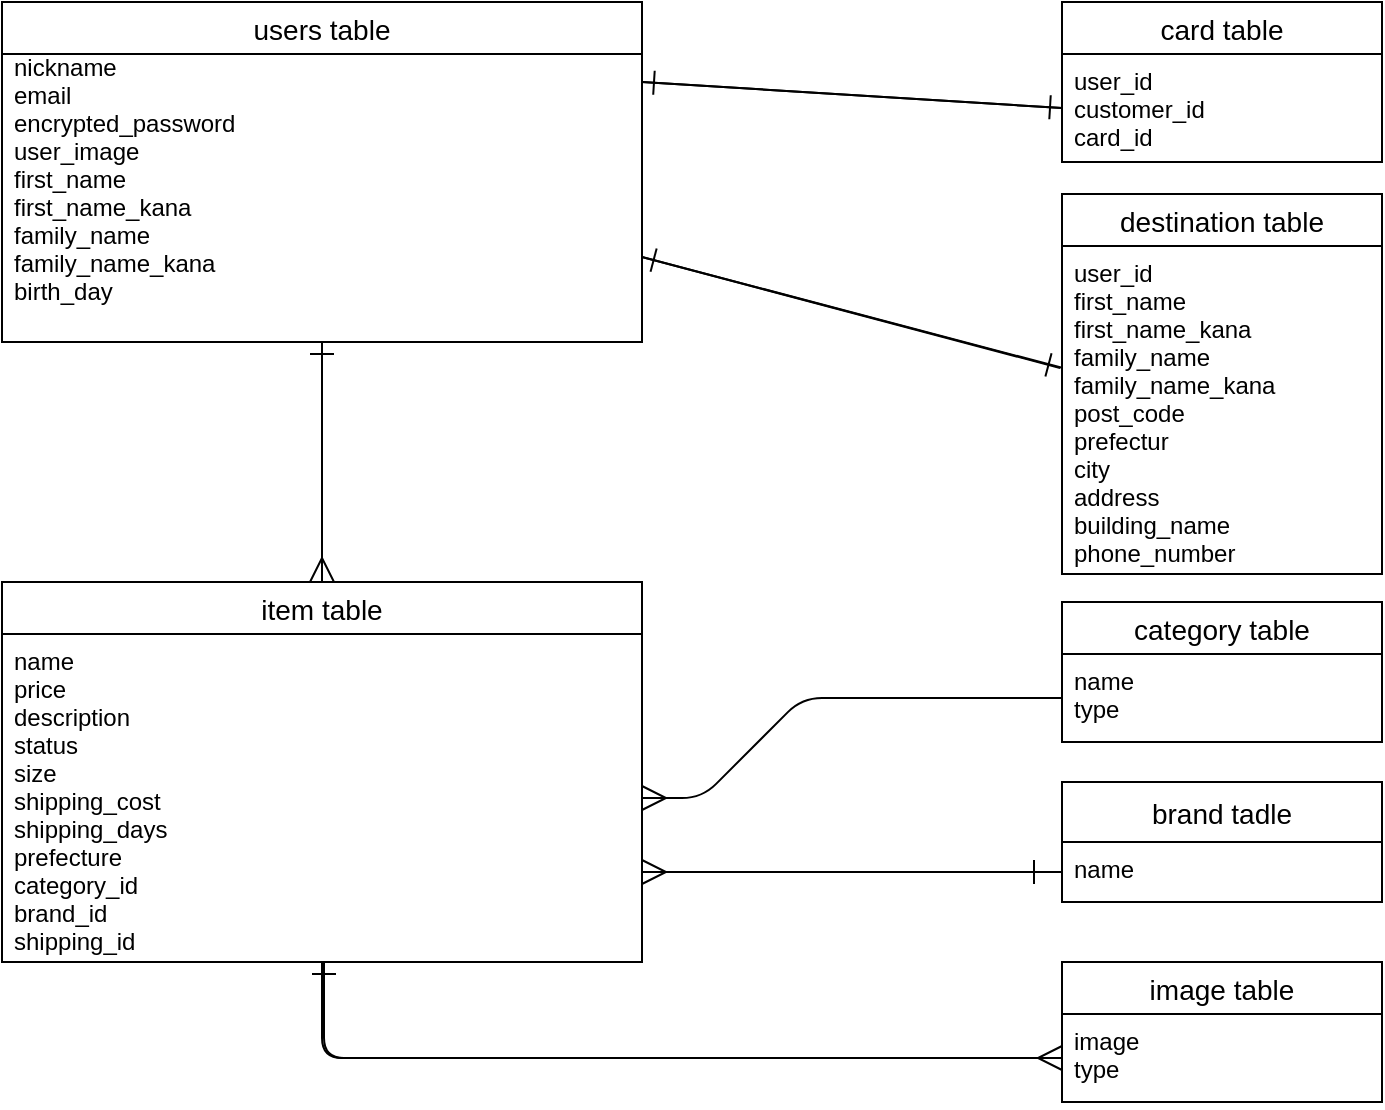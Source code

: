 <mxfile>
    <diagram id="JjikykCLdJW2grTVipS0" name="ページ1">
        <mxGraphModel dx="593" dy="579" grid="1" gridSize="10" guides="1" tooltips="1" connect="1" arrows="1" fold="1" page="1" pageScale="1" pageWidth="827" pageHeight="1169" background="none" math="0" shadow="0">
            <root>
                <mxCell id="0"/>
                <mxCell id="1" parent="0"/>
                <mxCell id="88" style="edgeStyle=none;html=1;exitX=1;exitY=0.75;exitDx=0;exitDy=0;endArrow=ERone;endFill=0;startSize=10;endSize=10;strokeWidth=1;entryX=-0.006;entryY=0.372;entryDx=0;entryDy=0;entryPerimeter=0;" edge="1" parent="1" source="6" target="40">
                    <mxGeometry relative="1" as="geometry">
                        <mxPoint x="450" y="290" as="targetPoint"/>
                    </mxGeometry>
                </mxCell>
                <mxCell id="89" style="edgeStyle=none;html=1;entryX=0;entryY=0.5;entryDx=0;entryDy=0;endArrow=ERone;endFill=0;startSize=10;endSize=10;strokeWidth=1;" edge="1" parent="1" target="85">
                    <mxGeometry relative="1" as="geometry">
                        <mxPoint x="360" y="60" as="sourcePoint"/>
                    </mxGeometry>
                </mxCell>
                <mxCell id="90" style="edgeStyle=none;html=1;entryX=0.5;entryY=0;entryDx=0;entryDy=0;endArrow=ERmany;endFill=0;startSize=10;endSize=10;strokeWidth=1;" edge="1" parent="1" source="6" target="26">
                    <mxGeometry relative="1" as="geometry"/>
                </mxCell>
                <mxCell id="6" value="users table" style="swimlane;fontStyle=0;childLayout=stackLayout;horizontal=1;startSize=26;horizontalStack=0;resizeParent=1;resizeParentMax=0;resizeLast=0;collapsible=1;marginBottom=0;align=center;fontSize=14;" vertex="1" parent="1">
                    <mxGeometry x="40" y="20" width="320" height="170" as="geometry"/>
                </mxCell>
                <mxCell id="91" style="edgeStyle=none;html=1;exitX=0.5;exitY=0;exitDx=0;exitDy=0;entryX=0.5;entryY=1;entryDx=0;entryDy=0;endArrow=ERone;endFill=0;startSize=10;endSize=10;strokeWidth=1;" edge="1" parent="1" source="26" target="6">
                    <mxGeometry relative="1" as="geometry"/>
                </mxCell>
                <mxCell id="94" style="edgeStyle=none;html=1;entryX=0;entryY=0.5;entryDx=0;entryDy=0;endArrow=ERmany;endFill=0;startSize=10;endSize=10;strokeWidth=1;" edge="1" parent="1" source="26" target="48">
                    <mxGeometry relative="1" as="geometry">
                        <Array as="points">
                            <mxPoint x="200" y="548"/>
                        </Array>
                    </mxGeometry>
                </mxCell>
                <mxCell id="26" value="item table" style="swimlane;fontStyle=0;childLayout=stackLayout;horizontal=1;startSize=26;horizontalStack=0;resizeParent=1;resizeParentMax=0;resizeLast=0;collapsible=1;marginBottom=0;align=center;fontSize=14;direction=east;" vertex="1" parent="1">
                    <mxGeometry x="40" y="310" width="320" height="190" as="geometry"/>
                </mxCell>
                <mxCell id="27" value="name&#10;price&#10;description&#10;status&#10;size&#10;shipping_cost&#10;shipping_days&#10;prefecture&#10;category_id&#10;brand_id&#10;shipping_id" style="text;strokeColor=none;fillColor=none;spacingLeft=4;spacingRight=4;overflow=hidden;rotatable=0;points=[[0,0.5],[1,0.5]];portConstraint=eastwest;fontSize=12;" vertex="1" parent="26">
                    <mxGeometry y="26" width="320" height="164" as="geometry"/>
                </mxCell>
                <mxCell id="31" value="category table" style="swimlane;fontStyle=0;childLayout=stackLayout;horizontal=1;startSize=26;horizontalStack=0;resizeParent=1;resizeParentMax=0;resizeLast=0;collapsible=1;marginBottom=0;align=center;fontSize=14;" vertex="1" parent="1">
                    <mxGeometry x="570" y="320" width="160" height="70" as="geometry"/>
                </mxCell>
                <mxCell id="32" value="name&#10;type" style="text;strokeColor=none;fillColor=none;spacingLeft=4;spacingRight=4;overflow=hidden;rotatable=0;points=[[0,0.5],[1,0.5]];portConstraint=eastwest;fontSize=12;" vertex="1" parent="31">
                    <mxGeometry y="26" width="160" height="44" as="geometry"/>
                </mxCell>
                <mxCell id="35" value="brand tadle" style="swimlane;fontStyle=0;childLayout=stackLayout;horizontal=1;startSize=30;horizontalStack=0;resizeParent=1;resizeParentMax=0;resizeLast=0;collapsible=1;marginBottom=0;align=center;fontSize=14;" vertex="1" parent="1">
                    <mxGeometry x="570" y="410" width="160" height="60" as="geometry"/>
                </mxCell>
                <mxCell id="36" value="name" style="text;strokeColor=none;fillColor=none;spacingLeft=4;spacingRight=4;overflow=hidden;rotatable=0;points=[[0,0.5],[1,0.5]];portConstraint=eastwest;fontSize=12;" vertex="1" parent="35">
                    <mxGeometry y="30" width="160" height="30" as="geometry"/>
                </mxCell>
                <mxCell id="39" value="destination table" style="swimlane;fontStyle=0;childLayout=stackLayout;horizontal=1;startSize=26;horizontalStack=0;resizeParent=1;resizeParentMax=0;resizeLast=0;collapsible=1;marginBottom=0;align=center;fontSize=14;" vertex="1" parent="1">
                    <mxGeometry x="570" y="116" width="160" height="190" as="geometry"/>
                </mxCell>
                <mxCell id="40" value="user_id&#10;first_name&#10;first_name_kana&#10;family_name&#10;family_name_kana&#10;post_code&#10;prefectur&#10;city&#10;address&#10;building_name&#10;phone_number" style="text;strokeColor=none;fillColor=none;spacingLeft=4;spacingRight=4;overflow=hidden;rotatable=0;points=[[0,0.5],[1,0.5]];portConstraint=eastwest;fontSize=12;" vertex="1" parent="39">
                    <mxGeometry y="26" width="160" height="164" as="geometry"/>
                </mxCell>
                <mxCell id="43" value="card table" style="swimlane;fontStyle=0;childLayout=stackLayout;horizontal=1;startSize=26;horizontalStack=0;resizeParent=1;resizeParentMax=0;resizeLast=0;collapsible=1;marginBottom=0;align=center;fontSize=14;" vertex="1" parent="1">
                    <mxGeometry x="570" y="20" width="160" height="80" as="geometry"/>
                </mxCell>
                <mxCell id="85" value="user_id&#10;customer_id&#10;card_id" style="text;strokeColor=none;fillColor=none;spacingLeft=4;spacingRight=4;overflow=hidden;rotatable=0;points=[[0,0.5],[1,0.5]];portConstraint=eastwest;fontSize=12;" vertex="1" parent="43">
                    <mxGeometry y="26" width="160" height="54" as="geometry"/>
                </mxCell>
                <mxCell id="47" value="image table" style="swimlane;fontStyle=0;childLayout=stackLayout;horizontal=1;startSize=26;horizontalStack=0;resizeParent=1;resizeParentMax=0;resizeLast=0;collapsible=1;marginBottom=0;align=center;fontSize=14;" vertex="1" parent="1">
                    <mxGeometry x="570" y="500" width="160" height="70" as="geometry"/>
                </mxCell>
                <mxCell id="48" value="image&#10;type" style="text;strokeColor=none;fillColor=none;spacingLeft=4;spacingRight=4;overflow=hidden;rotatable=0;points=[[0,0.5],[1,0.5]];portConstraint=eastwest;fontSize=12;" vertex="1" parent="47">
                    <mxGeometry y="26" width="160" height="44" as="geometry"/>
                </mxCell>
                <mxCell id="9" value="nickname                 &#10;email&#10;encrypted_password&#10;user_image&#10;first_name&#10;first_name_kana&#10;family_name&#10;family_name_kana&#10;birth_day&#10;&#10;&#10;&#10;" style="text;strokeColor=none;fillColor=none;spacingLeft=4;spacingRight=4;overflow=hidden;rotatable=0;points=[[0,0.5],[1,0.5]];portConstraint=eastwest;fontSize=12;" vertex="1" parent="1">
                    <mxGeometry x="40" y="39" width="160" height="134" as="geometry"/>
                </mxCell>
                <mxCell id="86" style="edgeStyle=none;html=1;endArrow=ERone;endFill=0;startSize=10;endSize=10;strokeWidth=1;" edge="1" parent="1" source="85">
                    <mxGeometry relative="1" as="geometry">
                        <mxPoint x="360" y="60" as="targetPoint"/>
                        <Array as="points">
                            <mxPoint x="570" y="73"/>
                        </Array>
                    </mxGeometry>
                </mxCell>
                <mxCell id="87" style="edgeStyle=none;html=1;entryX=1;entryY=0.75;entryDx=0;entryDy=0;endArrow=ERone;endFill=0;startSize=10;endSize=10;strokeWidth=1;" edge="1" parent="1" source="40" target="6">
                    <mxGeometry relative="1" as="geometry"/>
                </mxCell>
                <mxCell id="93" style="edgeStyle=none;html=1;endArrow=ERone;endFill=0;startSize=10;endSize=10;strokeWidth=1;" edge="1" parent="1" source="48">
                    <mxGeometry relative="1" as="geometry">
                        <mxPoint x="201" y="500" as="targetPoint"/>
                        <Array as="points">
                            <mxPoint x="201" y="548"/>
                        </Array>
                    </mxGeometry>
                </mxCell>
                <mxCell id="98" style="edgeStyle=none;html=1;endArrow=ERmany;endFill=0;startSize=10;endSize=10;strokeWidth=1;entryX=1;entryY=0.5;entryDx=0;entryDy=0;" edge="1" parent="1" source="32" target="27">
                    <mxGeometry relative="1" as="geometry">
                        <Array as="points">
                            <mxPoint x="440" y="368"/>
                            <mxPoint x="390" y="418"/>
                            <mxPoint x="360" y="418"/>
                        </Array>
                    </mxGeometry>
                </mxCell>
                <mxCell id="99" style="edgeStyle=none;html=1;endArrow=ERone;endFill=0;startSize=10;endSize=10;strokeWidth=1;" edge="1" parent="1" source="36">
                    <mxGeometry relative="1" as="geometry">
                        <mxPoint x="550" y="455" as="targetPoint"/>
                    </mxGeometry>
                </mxCell>
                <mxCell id="100" style="edgeStyle=none;html=1;endArrow=ERmany;endFill=0;startSize=10;endSize=10;strokeWidth=1;" edge="1" parent="1" source="36">
                    <mxGeometry relative="1" as="geometry">
                        <mxPoint x="360" y="455" as="targetPoint"/>
                    </mxGeometry>
                </mxCell>
            </root>
        </mxGraphModel>
    </diagram>
</mxfile>